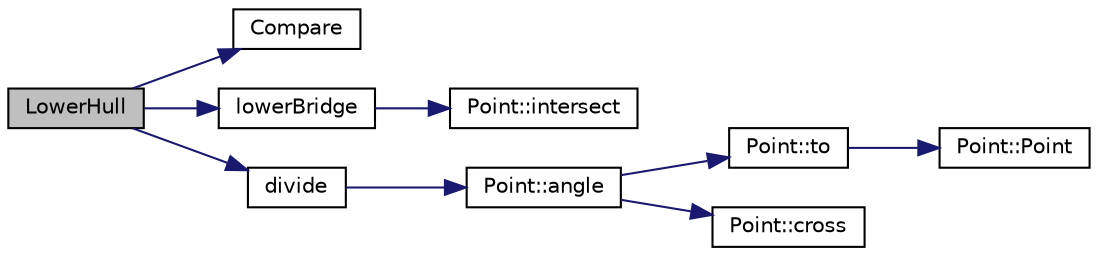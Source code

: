 digraph "LowerHull"
{
  edge [fontname="Helvetica",fontsize="10",labelfontname="Helvetica",labelfontsize="10"];
  node [fontname="Helvetica",fontsize="10",shape=record];
  rankdir="LR";
  Node22 [label="LowerHull",height=0.2,width=0.4,color="black", fillcolor="grey75", style="filled", fontcolor="black"];
  Node22 -> Node23 [color="midnightblue",fontsize="10",style="solid",fontname="Helvetica"];
  Node23 [label="Compare",height=0.2,width=0.4,color="black", fillcolor="white", style="filled",URL="$da/d13/_kirkpatrick_8cpp.html#a593a6ee4a0a89022c597eb64a90b019a"];
  Node22 -> Node24 [color="midnightblue",fontsize="10",style="solid",fontname="Helvetica"];
  Node24 [label="lowerBridge",height=0.2,width=0.4,color="black", fillcolor="white", style="filled",URL="$da/d13/_kirkpatrick_8cpp.html#ade91404ef9c3d34fe2ef85e38516c704"];
  Node24 -> Node25 [color="midnightblue",fontsize="10",style="solid",fontname="Helvetica"];
  Node25 [label="Point::intersect",height=0.2,width=0.4,color="black", fillcolor="white", style="filled",URL="$d0/d69/class_point.html#a1d8545b389dc6e4d16fc7e6e03fbb456"];
  Node22 -> Node26 [color="midnightblue",fontsize="10",style="solid",fontname="Helvetica"];
  Node26 [label="divide",height=0.2,width=0.4,color="black", fillcolor="white", style="filled",URL="$da/d13/_kirkpatrick_8cpp.html#a62856f4b79799eaa320d0e8aca389eaa"];
  Node26 -> Node27 [color="midnightblue",fontsize="10",style="solid",fontname="Helvetica"];
  Node27 [label="Point::angle",height=0.2,width=0.4,color="black", fillcolor="white", style="filled",URL="$d0/d69/class_point.html#a7d0c702d0290069deea9e1dee59d3585"];
  Node27 -> Node28 [color="midnightblue",fontsize="10",style="solid",fontname="Helvetica"];
  Node28 [label="Point::to",height=0.2,width=0.4,color="black", fillcolor="white", style="filled",URL="$d0/d69/class_point.html#a0694c103436f0732c3cfcbda09b73c7d"];
  Node28 -> Node29 [color="midnightblue",fontsize="10",style="solid",fontname="Helvetica"];
  Node29 [label="Point::Point",height=0.2,width=0.4,color="black", fillcolor="white", style="filled",URL="$d0/d69/class_point.html#ad92f2337b839a94ce97dcdb439b4325a"];
  Node27 -> Node30 [color="midnightblue",fontsize="10",style="solid",fontname="Helvetica"];
  Node30 [label="Point::cross",height=0.2,width=0.4,color="black", fillcolor="white", style="filled",URL="$d0/d69/class_point.html#a3a645e9d017026692a770816d4ce8abc"];
}
